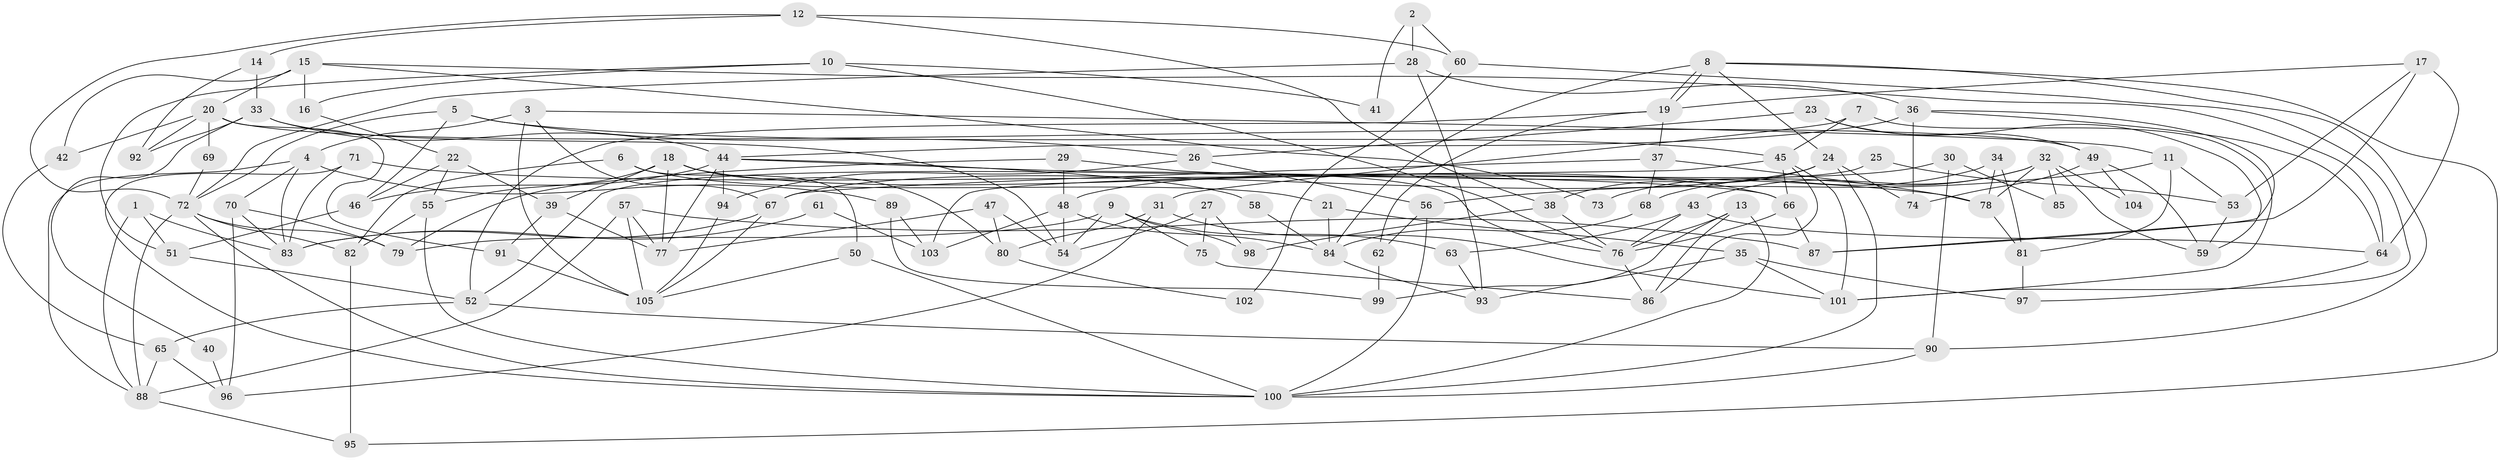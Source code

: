 // coarse degree distribution, {3: 0.2054794520547945, 5: 0.1780821917808219, 6: 0.136986301369863, 4: 0.2328767123287671, 8: 0.0684931506849315, 7: 0.0547945205479452, 2: 0.0821917808219178, 9: 0.0273972602739726, 12: 0.0136986301369863}
// Generated by graph-tools (version 1.1) at 2025/52/02/27/25 19:52:06]
// undirected, 105 vertices, 210 edges
graph export_dot {
graph [start="1"]
  node [color=gray90,style=filled];
  1;
  2;
  3;
  4;
  5;
  6;
  7;
  8;
  9;
  10;
  11;
  12;
  13;
  14;
  15;
  16;
  17;
  18;
  19;
  20;
  21;
  22;
  23;
  24;
  25;
  26;
  27;
  28;
  29;
  30;
  31;
  32;
  33;
  34;
  35;
  36;
  37;
  38;
  39;
  40;
  41;
  42;
  43;
  44;
  45;
  46;
  47;
  48;
  49;
  50;
  51;
  52;
  53;
  54;
  55;
  56;
  57;
  58;
  59;
  60;
  61;
  62;
  63;
  64;
  65;
  66;
  67;
  68;
  69;
  70;
  71;
  72;
  73;
  74;
  75;
  76;
  77;
  78;
  79;
  80;
  81;
  82;
  83;
  84;
  85;
  86;
  87;
  88;
  89;
  90;
  91;
  92;
  93;
  94;
  95;
  96;
  97;
  98;
  99;
  100;
  101;
  102;
  103;
  104;
  105;
  1 -- 88;
  1 -- 51;
  1 -- 83;
  2 -- 28;
  2 -- 60;
  2 -- 41;
  3 -- 67;
  3 -- 4;
  3 -- 11;
  3 -- 105;
  4 -- 70;
  4 -- 88;
  4 -- 83;
  4 -- 89;
  5 -- 26;
  5 -- 72;
  5 -- 45;
  5 -- 46;
  6 -- 50;
  6 -- 82;
  6 -- 21;
  7 -- 101;
  7 -- 45;
  7 -- 31;
  8 -- 24;
  8 -- 19;
  8 -- 19;
  8 -- 84;
  8 -- 90;
  8 -- 95;
  9 -- 54;
  9 -- 98;
  9 -- 63;
  9 -- 75;
  9 -- 79;
  10 -- 51;
  10 -- 76;
  10 -- 16;
  10 -- 41;
  11 -- 81;
  11 -- 53;
  11 -- 56;
  12 -- 38;
  12 -- 72;
  12 -- 14;
  12 -- 60;
  13 -- 76;
  13 -- 86;
  13 -- 99;
  13 -- 100;
  14 -- 92;
  14 -- 33;
  15 -- 64;
  15 -- 16;
  15 -- 20;
  15 -- 42;
  15 -- 73;
  16 -- 22;
  17 -- 19;
  17 -- 53;
  17 -- 64;
  17 -- 87;
  18 -- 80;
  18 -- 66;
  18 -- 39;
  18 -- 55;
  18 -- 77;
  19 -- 52;
  19 -- 37;
  19 -- 62;
  20 -- 91;
  20 -- 42;
  20 -- 49;
  20 -- 69;
  20 -- 92;
  21 -- 35;
  21 -- 84;
  22 -- 39;
  22 -- 55;
  22 -- 46;
  23 -- 49;
  23 -- 26;
  23 -- 59;
  24 -- 74;
  24 -- 100;
  24 -- 38;
  24 -- 67;
  25 -- 53;
  25 -- 52;
  26 -- 56;
  26 -- 94;
  27 -- 75;
  27 -- 54;
  27 -- 98;
  28 -- 36;
  28 -- 72;
  28 -- 93;
  29 -- 79;
  29 -- 48;
  29 -- 76;
  30 -- 48;
  30 -- 90;
  30 -- 85;
  31 -- 96;
  31 -- 80;
  31 -- 101;
  32 -- 68;
  32 -- 43;
  32 -- 59;
  32 -- 78;
  32 -- 85;
  32 -- 104;
  33 -- 44;
  33 -- 40;
  33 -- 54;
  33 -- 92;
  34 -- 81;
  34 -- 78;
  34 -- 73;
  35 -- 93;
  35 -- 101;
  35 -- 97;
  36 -- 64;
  36 -- 44;
  36 -- 74;
  36 -- 87;
  37 -- 67;
  37 -- 68;
  37 -- 78;
  38 -- 76;
  38 -- 98;
  39 -- 77;
  39 -- 91;
  40 -- 96;
  42 -- 65;
  43 -- 63;
  43 -- 76;
  43 -- 64;
  44 -- 46;
  44 -- 77;
  44 -- 58;
  44 -- 66;
  44 -- 94;
  45 -- 66;
  45 -- 86;
  45 -- 101;
  45 -- 103;
  46 -- 51;
  47 -- 54;
  47 -- 77;
  47 -- 80;
  48 -- 84;
  48 -- 103;
  48 -- 54;
  49 -- 59;
  49 -- 74;
  49 -- 104;
  50 -- 105;
  50 -- 100;
  51 -- 52;
  52 -- 90;
  52 -- 65;
  53 -- 59;
  55 -- 100;
  55 -- 82;
  56 -- 100;
  56 -- 62;
  57 -- 105;
  57 -- 87;
  57 -- 77;
  57 -- 88;
  58 -- 84;
  60 -- 101;
  60 -- 102;
  61 -- 103;
  61 -- 83;
  62 -- 99;
  63 -- 93;
  64 -- 97;
  65 -- 88;
  65 -- 96;
  66 -- 87;
  66 -- 76;
  67 -- 83;
  67 -- 105;
  68 -- 84;
  69 -- 72;
  70 -- 79;
  70 -- 83;
  70 -- 96;
  71 -- 83;
  71 -- 78;
  71 -- 100;
  72 -- 100;
  72 -- 82;
  72 -- 79;
  72 -- 88;
  75 -- 86;
  76 -- 86;
  78 -- 81;
  80 -- 102;
  81 -- 97;
  82 -- 95;
  84 -- 93;
  88 -- 95;
  89 -- 99;
  89 -- 103;
  90 -- 100;
  91 -- 105;
  94 -- 105;
}
